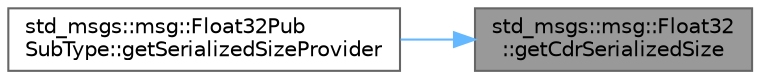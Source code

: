 digraph "std_msgs::msg::Float32::getCdrSerializedSize"
{
 // INTERACTIVE_SVG=YES
 // LATEX_PDF_SIZE
  bgcolor="transparent";
  edge [fontname=Helvetica,fontsize=10,labelfontname=Helvetica,labelfontsize=10];
  node [fontname=Helvetica,fontsize=10,shape=box,height=0.2,width=0.4];
  rankdir="RL";
  Node1 [id="Node000001",label="std_msgs::msg::Float32\l::getCdrSerializedSize",height=0.2,width=0.4,color="gray40", fillcolor="grey60", style="filled", fontcolor="black",tooltip="This function returns the serialized size of a data depending on the buffer alignment."];
  Node1 -> Node2 [id="edge1_Node000001_Node000002",dir="back",color="steelblue1",style="solid",tooltip=" "];
  Node2 [id="Node000002",label="std_msgs::msg::Float32Pub\lSubType::getSerializedSizeProvider",height=0.2,width=0.4,color="grey40", fillcolor="white", style="filled",URL="$d4/d19/classstd__msgs_1_1msg_1_1Float32PubSubType.html#a0c35d52ea6b5da43511b46339484cb6b",tooltip=" "];
}
